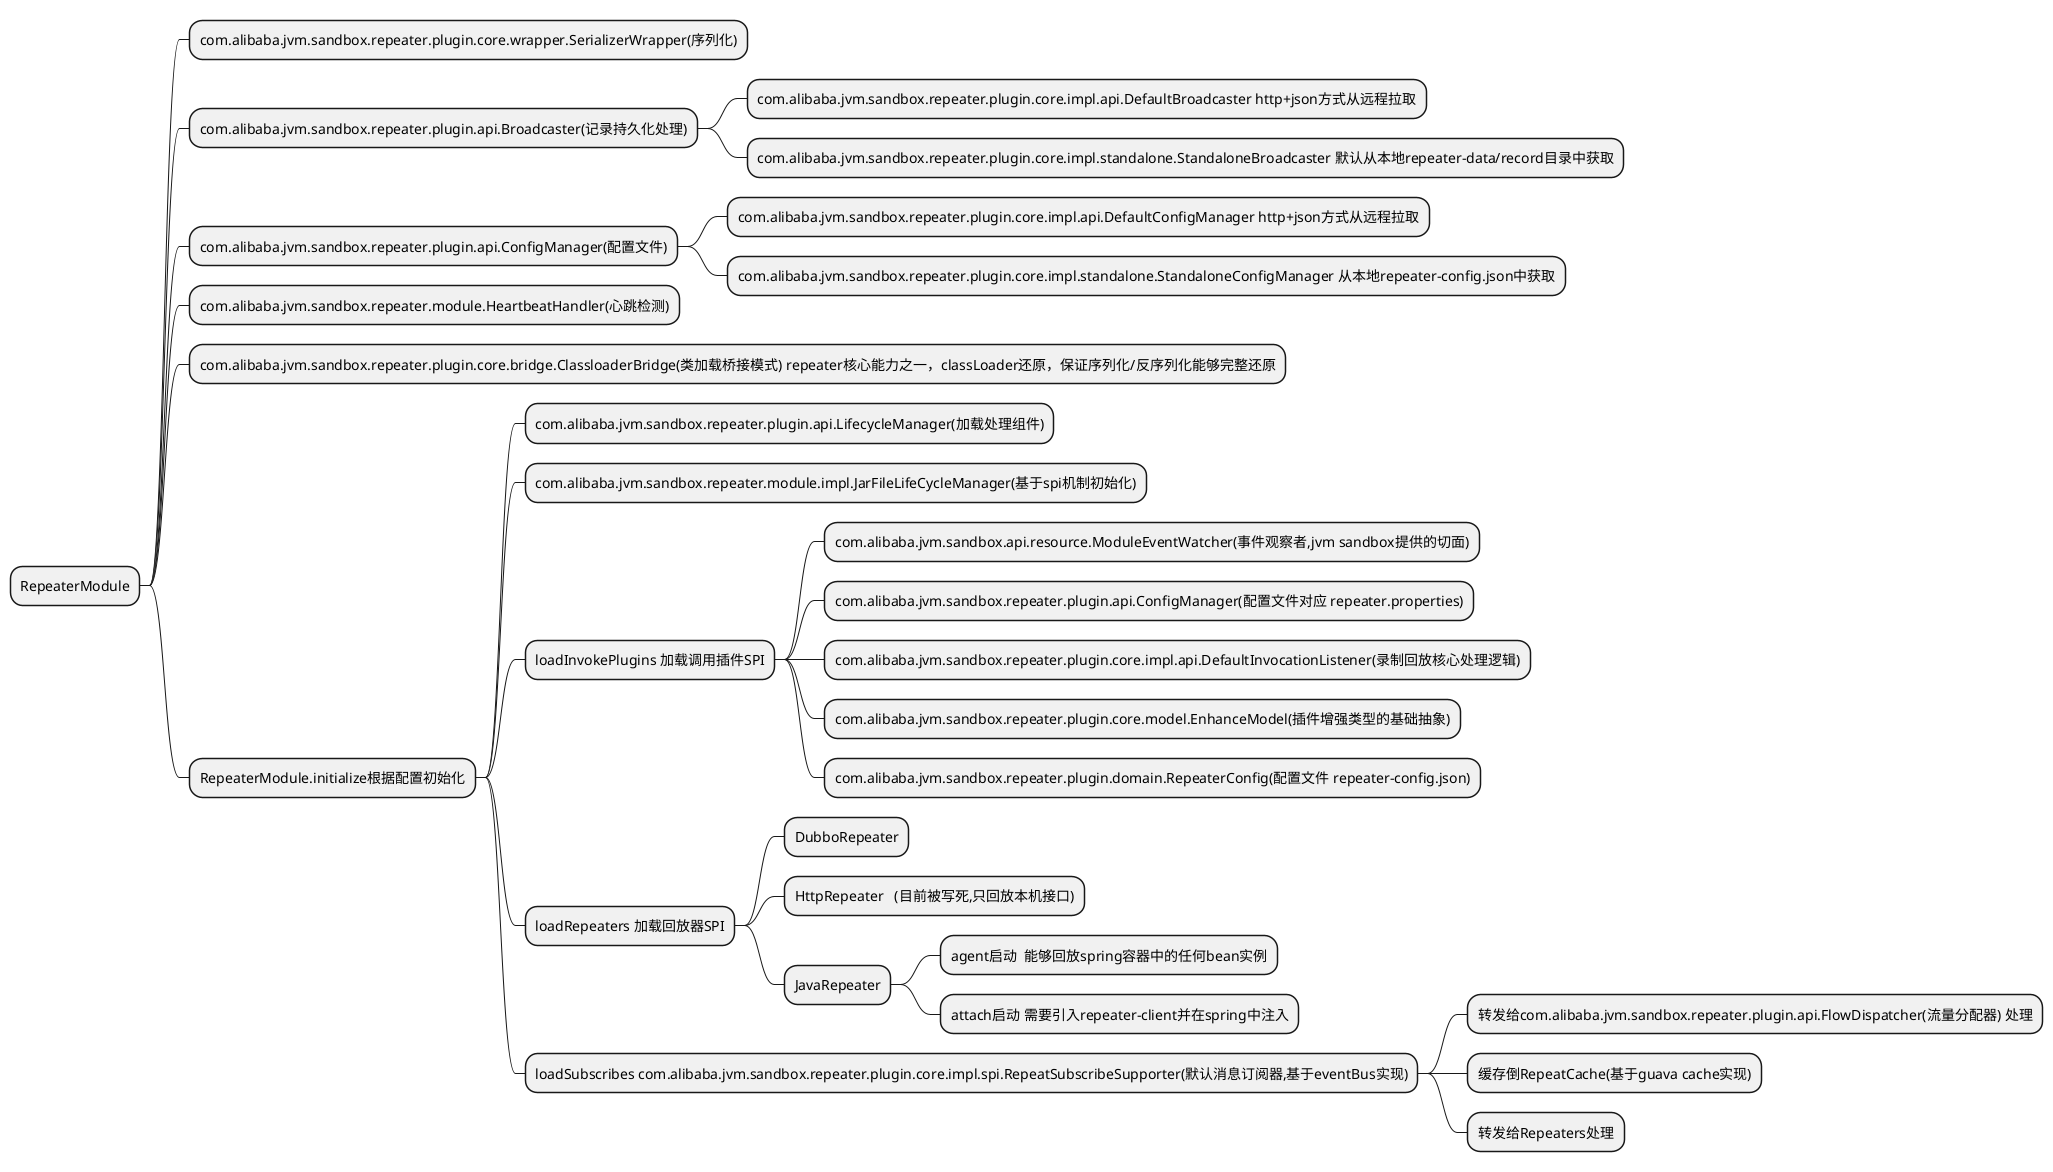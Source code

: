 @startmindmap
* RepeaterModule

** com.alibaba.jvm.sandbox.repeater.plugin.core.wrapper.SerializerWrapper(序列化)

** com.alibaba.jvm.sandbox.repeater.plugin.api.Broadcaster(记录持久化处理)
*** com.alibaba.jvm.sandbox.repeater.plugin.core.impl.api.DefaultBroadcaster http+json方式从远程拉取
*** com.alibaba.jvm.sandbox.repeater.plugin.core.impl.standalone.StandaloneBroadcaster 默认从本地repeater-data/record目录中获取

** com.alibaba.jvm.sandbox.repeater.plugin.api.ConfigManager(配置文件)
***	com.alibaba.jvm.sandbox.repeater.plugin.core.impl.api.DefaultConfigManager http+json方式从远程拉取
***	com.alibaba.jvm.sandbox.repeater.plugin.core.impl.standalone.StandaloneConfigManager 从本地repeater-config.json中获取

** com.alibaba.jvm.sandbox.repeater.module.HeartbeatHandler(心跳检测)

** com.alibaba.jvm.sandbox.repeater.plugin.core.bridge.ClassloaderBridge(类加载桥接模式) repeater核心能力之一，classLoader还原，保证序列化/反序列化能够完整还原

** RepeaterModule.initialize根据配置初始化

*** com.alibaba.jvm.sandbox.repeater.plugin.api.LifecycleManager(加载处理组件)

***	com.alibaba.jvm.sandbox.repeater.module.impl.JarFileLifeCycleManager(基于spi机制初始化)

*** loadInvokePlugins 加载调用插件SPI
**** com.alibaba.jvm.sandbox.api.resource.ModuleEventWatcher(事件观察者,jvm sandbox提供的切面)
**** com.alibaba.jvm.sandbox.repeater.plugin.api.ConfigManager(配置文件对应 repeater.properties)
**** com.alibaba.jvm.sandbox.repeater.plugin.core.impl.api.DefaultInvocationListener(录制回放核心处理逻辑)
**** com.alibaba.jvm.sandbox.repeater.plugin.core.model.EnhanceModel(插件增强类型的基础抽象)
**** com.alibaba.jvm.sandbox.repeater.plugin.domain.RepeaterConfig(配置文件 repeater-config.json)

*** loadRepeaters 加载回放器SPI
**** DubboRepeater
**** HttpRepeater   (目前被写死,只回放本机接口)
**** JavaRepeater
***** agent启动  能够回放spring容器中的任何bean实例
***** attach启动 需要引入repeater-client并在spring中注入

*** loadSubscribes com.alibaba.jvm.sandbox.repeater.plugin.core.impl.spi.RepeatSubscribeSupporter(默认消息订阅器,基于eventBus实现)
**** 转发给com.alibaba.jvm.sandbox.repeater.plugin.api.FlowDispatcher(流量分配器) 处理
**** 缓存倒RepeatCache(基于guava cache实现)
**** 转发给Repeaters处理
@endmindmap